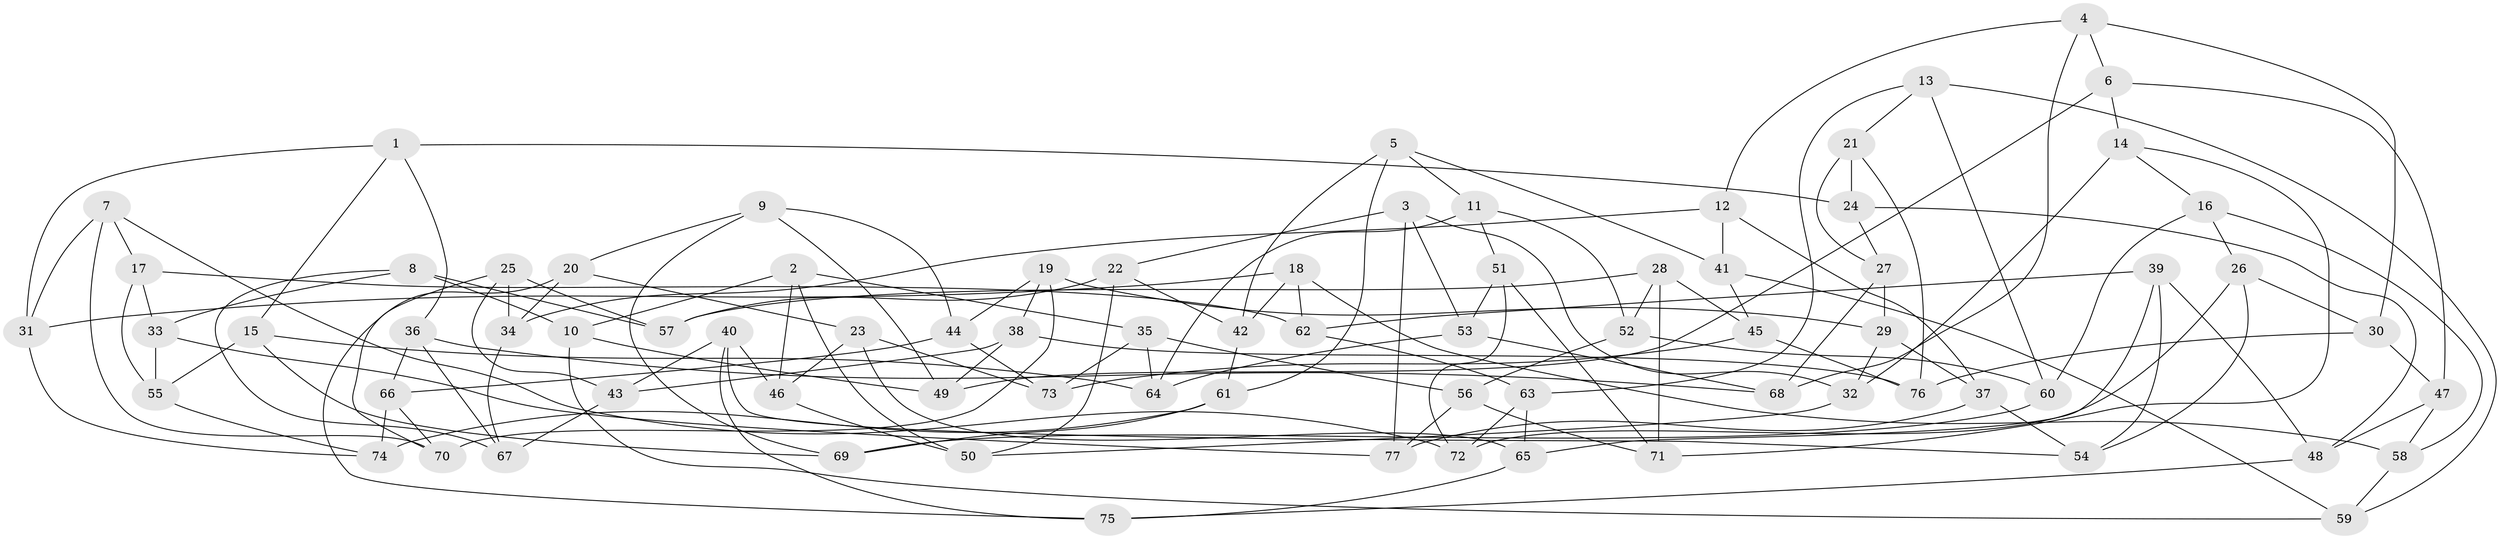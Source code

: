 // coarse degree distribution, {10: 0.03333333333333333, 11: 0.03333333333333333, 6: 0.13333333333333333, 15: 0.03333333333333333, 7: 0.16666666666666666, 5: 0.06666666666666667, 8: 0.03333333333333333, 9: 0.1, 4: 0.2, 3: 0.2}
// Generated by graph-tools (version 1.1) at 2025/20/03/04/25 18:20:35]
// undirected, 77 vertices, 154 edges
graph export_dot {
graph [start="1"]
  node [color=gray90,style=filled];
  1;
  2;
  3;
  4;
  5;
  6;
  7;
  8;
  9;
  10;
  11;
  12;
  13;
  14;
  15;
  16;
  17;
  18;
  19;
  20;
  21;
  22;
  23;
  24;
  25;
  26;
  27;
  28;
  29;
  30;
  31;
  32;
  33;
  34;
  35;
  36;
  37;
  38;
  39;
  40;
  41;
  42;
  43;
  44;
  45;
  46;
  47;
  48;
  49;
  50;
  51;
  52;
  53;
  54;
  55;
  56;
  57;
  58;
  59;
  60;
  61;
  62;
  63;
  64;
  65;
  66;
  67;
  68;
  69;
  70;
  71;
  72;
  73;
  74;
  75;
  76;
  77;
  1 -- 24;
  1 -- 31;
  1 -- 15;
  1 -- 36;
  2 -- 35;
  2 -- 46;
  2 -- 10;
  2 -- 50;
  3 -- 32;
  3 -- 77;
  3 -- 22;
  3 -- 53;
  4 -- 12;
  4 -- 68;
  4 -- 6;
  4 -- 30;
  5 -- 11;
  5 -- 61;
  5 -- 42;
  5 -- 41;
  6 -- 14;
  6 -- 49;
  6 -- 47;
  7 -- 72;
  7 -- 70;
  7 -- 17;
  7 -- 31;
  8 -- 57;
  8 -- 10;
  8 -- 67;
  8 -- 33;
  9 -- 69;
  9 -- 44;
  9 -- 20;
  9 -- 49;
  10 -- 59;
  10 -- 49;
  11 -- 51;
  11 -- 64;
  11 -- 52;
  12 -- 37;
  12 -- 34;
  12 -- 41;
  13 -- 60;
  13 -- 63;
  13 -- 21;
  13 -- 59;
  14 -- 32;
  14 -- 16;
  14 -- 71;
  15 -- 64;
  15 -- 69;
  15 -- 55;
  16 -- 26;
  16 -- 60;
  16 -- 58;
  17 -- 33;
  17 -- 62;
  17 -- 55;
  18 -- 58;
  18 -- 62;
  18 -- 31;
  18 -- 42;
  19 -- 29;
  19 -- 44;
  19 -- 70;
  19 -- 38;
  20 -- 34;
  20 -- 23;
  20 -- 75;
  21 -- 76;
  21 -- 24;
  21 -- 27;
  22 -- 50;
  22 -- 42;
  22 -- 57;
  23 -- 65;
  23 -- 73;
  23 -- 46;
  24 -- 48;
  24 -- 27;
  25 -- 34;
  25 -- 57;
  25 -- 43;
  25 -- 70;
  26 -- 30;
  26 -- 54;
  26 -- 72;
  27 -- 29;
  27 -- 68;
  28 -- 45;
  28 -- 52;
  28 -- 57;
  28 -- 71;
  29 -- 32;
  29 -- 37;
  30 -- 76;
  30 -- 47;
  31 -- 74;
  32 -- 50;
  33 -- 77;
  33 -- 55;
  34 -- 67;
  35 -- 73;
  35 -- 56;
  35 -- 64;
  36 -- 67;
  36 -- 66;
  36 -- 68;
  37 -- 54;
  37 -- 77;
  38 -- 76;
  38 -- 43;
  38 -- 49;
  39 -- 48;
  39 -- 62;
  39 -- 54;
  39 -- 65;
  40 -- 54;
  40 -- 43;
  40 -- 75;
  40 -- 46;
  41 -- 59;
  41 -- 45;
  42 -- 61;
  43 -- 67;
  44 -- 66;
  44 -- 73;
  45 -- 76;
  45 -- 73;
  46 -- 50;
  47 -- 48;
  47 -- 58;
  48 -- 75;
  51 -- 72;
  51 -- 71;
  51 -- 53;
  52 -- 60;
  52 -- 56;
  53 -- 68;
  53 -- 64;
  55 -- 74;
  56 -- 71;
  56 -- 77;
  58 -- 59;
  60 -- 69;
  61 -- 74;
  61 -- 69;
  62 -- 63;
  63 -- 65;
  63 -- 72;
  65 -- 75;
  66 -- 70;
  66 -- 74;
}
